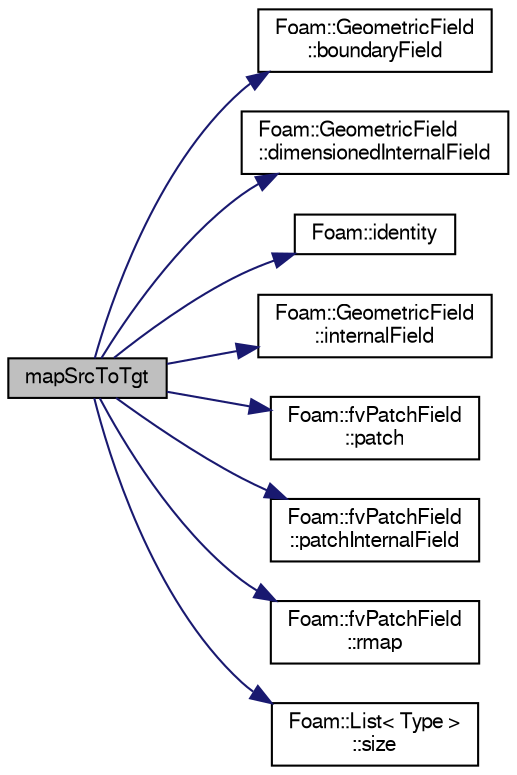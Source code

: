 digraph "mapSrcToTgt"
{
  bgcolor="transparent";
  edge [fontname="FreeSans",fontsize="10",labelfontname="FreeSans",labelfontsize="10"];
  node [fontname="FreeSans",fontsize="10",shape=record];
  rankdir="LR";
  Node1 [label="mapSrcToTgt",height=0.2,width=0.4,color="black", fillcolor="grey75", style="filled" fontcolor="black"];
  Node1 -> Node2 [color="midnightblue",fontsize="10",style="solid",fontname="FreeSans"];
  Node2 [label="Foam::GeometricField\l::boundaryField",height=0.2,width=0.4,color="black",URL="$a00896.html#a3c6c1a789b48ea0c5e8bff64f9c14f2d",tooltip="Return reference to GeometricBoundaryField. "];
  Node1 -> Node3 [color="midnightblue",fontsize="10",style="solid",fontname="FreeSans"];
  Node3 [label="Foam::GeometricField\l::dimensionedInternalField",height=0.2,width=0.4,color="black",URL="$a00896.html#a92f45aec34e72d1a1d892e79e99766a7",tooltip="Return dimensioned internal field. "];
  Node1 -> Node4 [color="midnightblue",fontsize="10",style="solid",fontname="FreeSans"];
  Node4 [label="Foam::identity",height=0.2,width=0.4,color="black",URL="$a10237.html#a36af96cb841435845fffb4fe69208490",tooltip="Create identity map (map[i] == i) of given length. "];
  Node1 -> Node5 [color="midnightblue",fontsize="10",style="solid",fontname="FreeSans"];
  Node5 [label="Foam::GeometricField\l::internalField",height=0.2,width=0.4,color="black",URL="$a00896.html#a9536140d36d69bbac40496f6b817aa0a",tooltip="Return internal field. "];
  Node1 -> Node6 [color="midnightblue",fontsize="10",style="solid",fontname="FreeSans"];
  Node6 [label="Foam::fvPatchField\l::patch",height=0.2,width=0.4,color="black",URL="$a00861.html#ad735de1fbd0f85c12ad0c37deb62d22c",tooltip="Return patch. "];
  Node1 -> Node7 [color="midnightblue",fontsize="10",style="solid",fontname="FreeSans"];
  Node7 [label="Foam::fvPatchField\l::patchInternalField",height=0.2,width=0.4,color="black",URL="$a00861.html#a7297309ea242a9e6c0ace823006bfb2e",tooltip="Return internal field next to patch as patch field. "];
  Node1 -> Node8 [color="midnightblue",fontsize="10",style="solid",fontname="FreeSans"];
  Node8 [label="Foam::fvPatchField\l::rmap",height=0.2,width=0.4,color="black",URL="$a00861.html#abe233fd0f00c5f2012c2a8f57f20f5cb",tooltip="Reverse map the given fvPatchField onto this fvPatchField. "];
  Node1 -> Node9 [color="midnightblue",fontsize="10",style="solid",fontname="FreeSans"];
  Node9 [label="Foam::List\< Type \>\l::size",height=0.2,width=0.4,color="black",URL="$a01325.html#a8a5f6fa29bd4b500caf186f60245b384",tooltip="Override size to be inconsistent with allocated storage. "];
}
